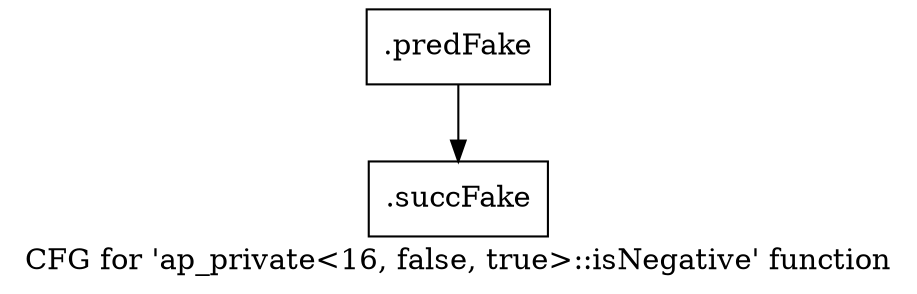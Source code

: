digraph "CFG for 'ap_private\<16, false, true\>::isNegative' function" {
	label="CFG for 'ap_private\<16, false, true\>::isNegative' function";

	Node0x5715550 [shape=record,filename="",linenumber="",label="{.predFake}"];
	Node0x5715550 -> Node0x4fd4b10[ callList="" memoryops="" filename="/mnt/xilinx/Vitis_HLS/2021.2/include/etc/ap_private.h" execusionnum="0"];
	Node0x4fd4b10 [shape=record,filename="/mnt/xilinx/Vitis_HLS/2021.2/include/etc/ap_private.h",linenumber="1763",label="{.succFake}"];
}

